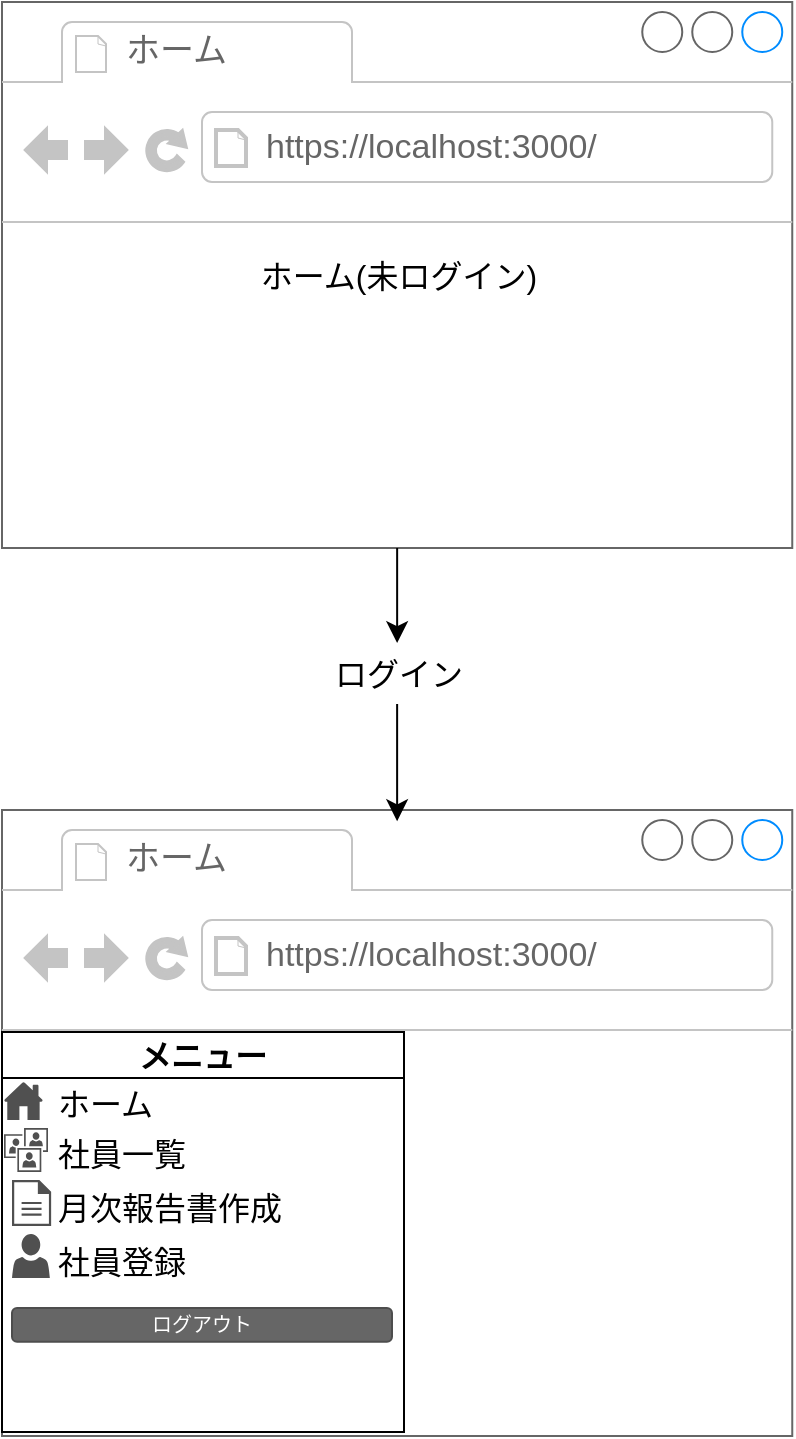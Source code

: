<mxfile version="22.1.18" type="device">
  <diagram name="ページ1" id="ihQup7LJ97_RT0z3Sxxi">
    <mxGraphModel dx="1369" dy="570" grid="0" gridSize="10" guides="1" tooltips="1" connect="1" arrows="1" fold="1" page="0" pageScale="1" pageWidth="827" pageHeight="1169" math="0" shadow="0">
      <root>
        <mxCell id="0" />
        <mxCell id="1" parent="0" />
        <mxCell id="dYTaeGFN_1q19nlmrLDg-1" value="ホーム(未ログイン)" style="strokeWidth=1;shadow=0;dashed=0;align=center;html=1;shape=mxgraph.mockup.containers.browserWindow;rSize=0;strokeColor=#666666;strokeColor2=#008cff;strokeColor3=#c4c4c4;mainText=,;recursiveResize=0;fontSize=16;" vertex="1" parent="1">
          <mxGeometry x="-306" y="27" width="395.13" height="273" as="geometry" />
        </mxCell>
        <mxCell id="dYTaeGFN_1q19nlmrLDg-2" value="ホーム" style="strokeWidth=1;shadow=0;dashed=0;align=center;html=1;shape=mxgraph.mockup.containers.anchor;fontSize=17;fontColor=#666666;align=left;whiteSpace=wrap;" vertex="1" parent="dYTaeGFN_1q19nlmrLDg-1">
          <mxGeometry x="60" y="12" width="110" height="26" as="geometry" />
        </mxCell>
        <mxCell id="dYTaeGFN_1q19nlmrLDg-3" value="https://localhost:3000/" style="strokeWidth=1;shadow=0;dashed=0;align=center;html=1;shape=mxgraph.mockup.containers.anchor;rSize=0;fontSize=17;fontColor=#666666;align=left;" vertex="1" parent="dYTaeGFN_1q19nlmrLDg-1">
          <mxGeometry x="130" y="60" width="250" height="26" as="geometry" />
        </mxCell>
        <mxCell id="dYTaeGFN_1q19nlmrLDg-7" value="" style="strokeWidth=1;shadow=0;dashed=0;align=center;html=1;shape=mxgraph.mockup.containers.browserWindow;rSize=0;strokeColor=#666666;strokeColor2=#008cff;strokeColor3=#c4c4c4;mainText=,;recursiveResize=0;fontSize=16;" vertex="1" parent="1">
          <mxGeometry x="-306" y="431" width="395.13" height="313" as="geometry" />
        </mxCell>
        <mxCell id="dYTaeGFN_1q19nlmrLDg-8" value="ホーム" style="strokeWidth=1;shadow=0;dashed=0;align=center;html=1;shape=mxgraph.mockup.containers.anchor;fontSize=17;fontColor=#666666;align=left;whiteSpace=wrap;" vertex="1" parent="dYTaeGFN_1q19nlmrLDg-7">
          <mxGeometry x="60" y="12" width="110" height="26" as="geometry" />
        </mxCell>
        <mxCell id="dYTaeGFN_1q19nlmrLDg-9" value="https://localhost:3000/" style="strokeWidth=1;shadow=0;dashed=0;align=center;html=1;shape=mxgraph.mockup.containers.anchor;rSize=0;fontSize=17;fontColor=#666666;align=left;" vertex="1" parent="dYTaeGFN_1q19nlmrLDg-7">
          <mxGeometry x="130" y="60" width="250" height="26" as="geometry" />
        </mxCell>
        <mxCell id="dYTaeGFN_1q19nlmrLDg-10" style="edgeStyle=none;curved=1;rounded=0;orthogonalLoop=1;jettySize=auto;html=1;entryX=0.5;entryY=0.018;entryDx=0;entryDy=0;entryPerimeter=0;fontSize=12;startSize=8;endSize=8;" edge="1" parent="1" source="dYTaeGFN_1q19nlmrLDg-11" target="dYTaeGFN_1q19nlmrLDg-7">
          <mxGeometry relative="1" as="geometry" />
        </mxCell>
        <mxCell id="dYTaeGFN_1q19nlmrLDg-12" value="" style="edgeStyle=none;curved=1;rounded=0;orthogonalLoop=1;jettySize=auto;html=1;entryX=0.5;entryY=0.018;entryDx=0;entryDy=0;entryPerimeter=0;fontSize=12;startSize=8;endSize=8;" edge="1" parent="1" source="dYTaeGFN_1q19nlmrLDg-1" target="dYTaeGFN_1q19nlmrLDg-11">
          <mxGeometry relative="1" as="geometry">
            <mxPoint x="-108" y="300" as="sourcePoint" />
            <mxPoint x="-108" y="436" as="targetPoint" />
          </mxGeometry>
        </mxCell>
        <mxCell id="dYTaeGFN_1q19nlmrLDg-11" value="ログイン" style="text;html=1;align=center;verticalAlign=middle;resizable=0;points=[];autosize=1;strokeColor=none;fillColor=none;fontSize=16;" vertex="1" parent="1">
          <mxGeometry x="-148.43" y="347" width="80" height="31" as="geometry" />
        </mxCell>
        <mxCell id="dYTaeGFN_1q19nlmrLDg-27" value="メニュー" style="swimlane;whiteSpace=wrap;html=1;fontSize=16;" vertex="1" parent="1">
          <mxGeometry x="-306" y="542" width="201" height="200" as="geometry" />
        </mxCell>
        <mxCell id="dYTaeGFN_1q19nlmrLDg-32" value="" style="group" vertex="1" connectable="0" parent="dYTaeGFN_1q19nlmrLDg-27">
          <mxGeometry x="1" y="25" width="200" height="22" as="geometry" />
        </mxCell>
        <mxCell id="dYTaeGFN_1q19nlmrLDg-30" value="ホーム" style="text;html=1;strokeColor=none;fillColor=none;align=left;verticalAlign=middle;whiteSpace=wrap;rounded=0;fontSize=16;" vertex="1" parent="dYTaeGFN_1q19nlmrLDg-32">
          <mxGeometry x="25" width="175" height="22" as="geometry" />
        </mxCell>
        <mxCell id="dYTaeGFN_1q19nlmrLDg-31" value="" style="sketch=0;pointerEvents=1;shadow=0;dashed=0;html=1;strokeColor=none;fillColor=#505050;labelPosition=center;verticalLabelPosition=bottom;verticalAlign=top;outlineConnect=0;align=center;shape=mxgraph.office.concepts.home;fontSize=16;" vertex="1" parent="dYTaeGFN_1q19nlmrLDg-32">
          <mxGeometry width="19.5" height="19" as="geometry" />
        </mxCell>
        <mxCell id="dYTaeGFN_1q19nlmrLDg-36" value="" style="sketch=0;pointerEvents=1;shadow=0;dashed=0;html=1;strokeColor=none;fillColor=#505050;labelPosition=center;verticalLabelPosition=bottom;verticalAlign=top;outlineConnect=0;align=center;shape=mxgraph.office.users.user_accounts;fontSize=16;" vertex="1" parent="dYTaeGFN_1q19nlmrLDg-27">
          <mxGeometry x="1" y="48" width="22" height="22" as="geometry" />
        </mxCell>
        <mxCell id="dYTaeGFN_1q19nlmrLDg-39" value="" style="sketch=0;pointerEvents=1;shadow=0;dashed=0;html=1;strokeColor=none;fillColor=#505050;labelPosition=center;verticalLabelPosition=bottom;verticalAlign=top;outlineConnect=0;align=center;shape=mxgraph.office.concepts.document;fontSize=16;" vertex="1" parent="dYTaeGFN_1q19nlmrLDg-27">
          <mxGeometry x="5" y="74" width="19.57" height="23" as="geometry" />
        </mxCell>
        <mxCell id="dYTaeGFN_1q19nlmrLDg-42" value="" style="sketch=0;pointerEvents=1;shadow=0;dashed=0;html=1;strokeColor=none;labelPosition=center;verticalLabelPosition=bottom;verticalAlign=top;align=center;fillColor=#505050;shape=mxgraph.mscae.intune.account_portal;fontSize=16;" vertex="1" parent="dYTaeGFN_1q19nlmrLDg-27">
          <mxGeometry x="5" y="101" width="18.92" height="22" as="geometry" />
        </mxCell>
        <mxCell id="dYTaeGFN_1q19nlmrLDg-43" value="ログアウト" style="rounded=1;html=1;shadow=0;dashed=0;whiteSpace=wrap;fontSize=10;fillColor=#666666;align=center;strokeColor=#4D4D4D;fontColor=#ffffff;" vertex="1" parent="dYTaeGFN_1q19nlmrLDg-27">
          <mxGeometry x="5" y="138" width="190" height="16.88" as="geometry" />
        </mxCell>
        <mxCell id="dYTaeGFN_1q19nlmrLDg-34" value="社員一覧" style="text;html=1;strokeColor=none;fillColor=none;align=left;verticalAlign=middle;whiteSpace=wrap;rounded=0;fontSize=16;" vertex="1" parent="1">
          <mxGeometry x="-280" y="592" width="175" height="22" as="geometry" />
        </mxCell>
        <mxCell id="dYTaeGFN_1q19nlmrLDg-38" value="月次報告書作成" style="text;html=1;strokeColor=none;fillColor=none;align=left;verticalAlign=middle;whiteSpace=wrap;rounded=0;fontSize=16;" vertex="1" parent="1">
          <mxGeometry x="-280" y="619" width="175" height="22" as="geometry" />
        </mxCell>
        <mxCell id="dYTaeGFN_1q19nlmrLDg-41" value="社員登録" style="text;html=1;strokeColor=none;fillColor=none;align=left;verticalAlign=middle;whiteSpace=wrap;rounded=0;fontSize=16;" vertex="1" parent="1">
          <mxGeometry x="-280" y="646" width="175" height="22" as="geometry" />
        </mxCell>
      </root>
    </mxGraphModel>
  </diagram>
</mxfile>
